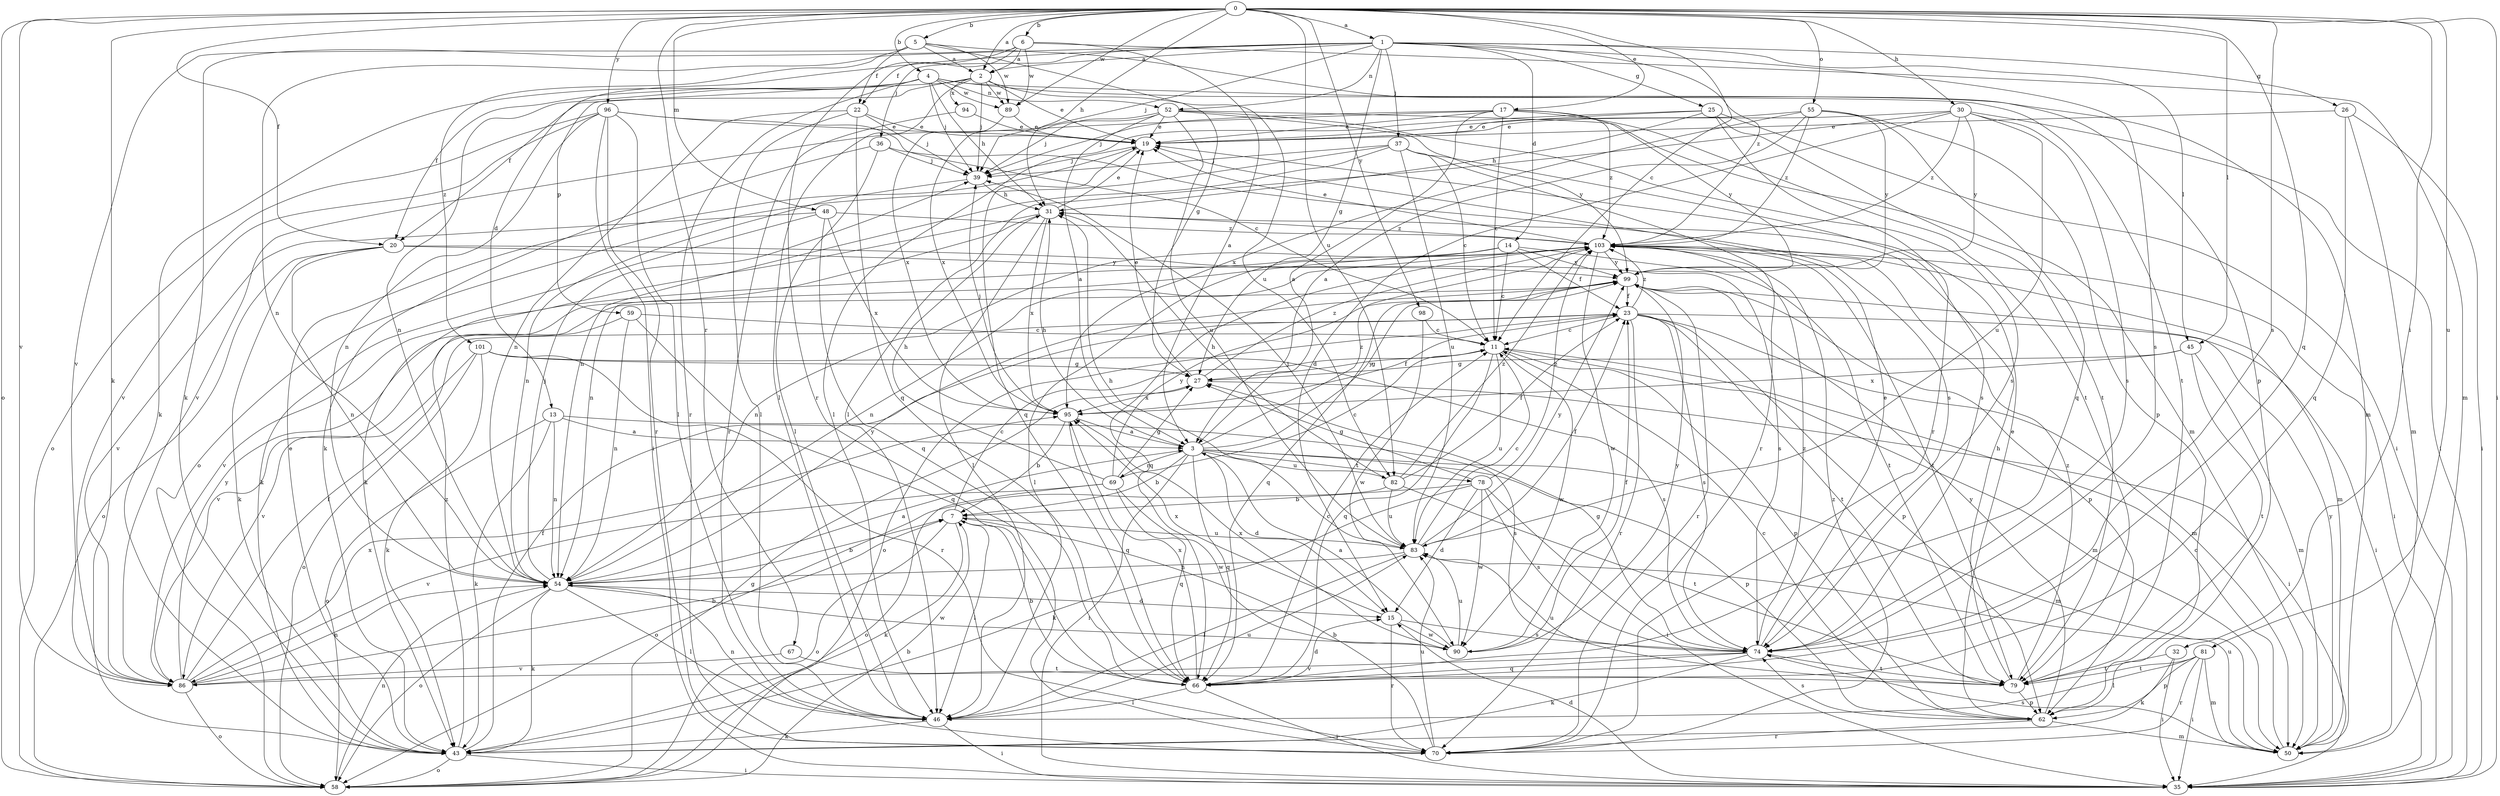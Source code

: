 strict digraph  {
0;
1;
2;
3;
4;
5;
6;
7;
11;
13;
14;
15;
17;
19;
20;
22;
23;
25;
26;
27;
30;
31;
32;
35;
36;
37;
39;
43;
45;
46;
48;
50;
52;
54;
55;
58;
59;
62;
66;
67;
69;
70;
74;
78;
79;
81;
82;
83;
86;
89;
90;
94;
95;
96;
98;
99;
101;
103;
0 -> 1  [label=a];
0 -> 2  [label=a];
0 -> 4  [label=b];
0 -> 5  [label=b];
0 -> 6  [label=b];
0 -> 11  [label=c];
0 -> 17  [label=e];
0 -> 20  [label=f];
0 -> 30  [label=h];
0 -> 31  [label=h];
0 -> 32  [label=i];
0 -> 35  [label=i];
0 -> 43  [label=k];
0 -> 45  [label=l];
0 -> 48  [label=m];
0 -> 55  [label=o];
0 -> 58  [label=o];
0 -> 66  [label=q];
0 -> 67  [label=r];
0 -> 74  [label=s];
0 -> 81  [label=u];
0 -> 82  [label=u];
0 -> 86  [label=v];
0 -> 89  [label=w];
0 -> 96  [label=y];
0 -> 98  [label=y];
1 -> 2  [label=a];
1 -> 13  [label=d];
1 -> 14  [label=d];
1 -> 25  [label=g];
1 -> 26  [label=g];
1 -> 27  [label=g];
1 -> 36  [label=j];
1 -> 37  [label=j];
1 -> 39  [label=j];
1 -> 45  [label=l];
1 -> 52  [label=n];
1 -> 74  [label=s];
1 -> 101  [label=z];
1 -> 103  [label=z];
2 -> 19  [label=e];
2 -> 20  [label=f];
2 -> 39  [label=j];
2 -> 46  [label=l];
2 -> 59  [label=p];
2 -> 82  [label=u];
2 -> 89  [label=w];
2 -> 94  [label=x];
3 -> 7  [label=b];
3 -> 15  [label=d];
3 -> 31  [label=h];
3 -> 35  [label=i];
3 -> 50  [label=m];
3 -> 62  [label=p];
3 -> 66  [label=q];
3 -> 69  [label=r];
3 -> 78  [label=t];
3 -> 82  [label=u];
3 -> 99  [label=y];
3 -> 103  [label=z];
4 -> 20  [label=f];
4 -> 31  [label=h];
4 -> 39  [label=j];
4 -> 43  [label=k];
4 -> 50  [label=m];
4 -> 52  [label=n];
4 -> 54  [label=n];
4 -> 70  [label=r];
4 -> 79  [label=t];
4 -> 89  [label=w];
5 -> 2  [label=a];
5 -> 22  [label=f];
5 -> 27  [label=g];
5 -> 54  [label=n];
5 -> 62  [label=p];
5 -> 86  [label=v];
5 -> 89  [label=w];
6 -> 2  [label=a];
6 -> 3  [label=a];
6 -> 22  [label=f];
6 -> 43  [label=k];
6 -> 50  [label=m];
6 -> 70  [label=r];
6 -> 89  [label=w];
7 -> 11  [label=c];
7 -> 43  [label=k];
7 -> 46  [label=l];
7 -> 58  [label=o];
7 -> 83  [label=u];
11 -> 27  [label=g];
11 -> 50  [label=m];
11 -> 62  [label=p];
11 -> 66  [label=q];
11 -> 83  [label=u];
11 -> 90  [label=w];
13 -> 3  [label=a];
13 -> 43  [label=k];
13 -> 54  [label=n];
13 -> 58  [label=o];
13 -> 74  [label=s];
14 -> 11  [label=c];
14 -> 23  [label=f];
14 -> 46  [label=l];
14 -> 54  [label=n];
14 -> 79  [label=t];
14 -> 99  [label=y];
15 -> 70  [label=r];
15 -> 74  [label=s];
15 -> 90  [label=w];
15 -> 95  [label=x];
17 -> 3  [label=a];
17 -> 11  [label=c];
17 -> 19  [label=e];
17 -> 39  [label=j];
17 -> 79  [label=t];
17 -> 86  [label=v];
17 -> 99  [label=y];
17 -> 103  [label=z];
19 -> 39  [label=j];
19 -> 66  [label=q];
20 -> 43  [label=k];
20 -> 54  [label=n];
20 -> 58  [label=o];
20 -> 74  [label=s];
20 -> 99  [label=y];
22 -> 19  [label=e];
22 -> 39  [label=j];
22 -> 46  [label=l];
22 -> 54  [label=n];
22 -> 66  [label=q];
23 -> 11  [label=c];
23 -> 35  [label=i];
23 -> 50  [label=m];
23 -> 58  [label=o];
23 -> 62  [label=p];
23 -> 70  [label=r];
23 -> 74  [label=s];
23 -> 79  [label=t];
23 -> 103  [label=z];
25 -> 19  [label=e];
25 -> 31  [label=h];
25 -> 35  [label=i];
25 -> 46  [label=l];
25 -> 70  [label=r];
25 -> 79  [label=t];
26 -> 19  [label=e];
26 -> 35  [label=i];
26 -> 50  [label=m];
26 -> 66  [label=q];
27 -> 19  [label=e];
27 -> 35  [label=i];
27 -> 95  [label=x];
27 -> 103  [label=z];
30 -> 15  [label=d];
30 -> 19  [label=e];
30 -> 35  [label=i];
30 -> 46  [label=l];
30 -> 74  [label=s];
30 -> 83  [label=u];
30 -> 99  [label=y];
30 -> 103  [label=z];
31 -> 19  [label=e];
31 -> 43  [label=k];
31 -> 46  [label=l];
31 -> 54  [label=n];
31 -> 95  [label=x];
31 -> 103  [label=z];
32 -> 35  [label=i];
32 -> 43  [label=k];
32 -> 79  [label=t];
35 -> 15  [label=d];
36 -> 39  [label=j];
36 -> 43  [label=k];
36 -> 46  [label=l];
36 -> 74  [label=s];
37 -> 11  [label=c];
37 -> 39  [label=j];
37 -> 54  [label=n];
37 -> 58  [label=o];
37 -> 70  [label=r];
37 -> 74  [label=s];
37 -> 83  [label=u];
39 -> 31  [label=h];
39 -> 54  [label=n];
43 -> 19  [label=e];
43 -> 23  [label=f];
43 -> 35  [label=i];
43 -> 58  [label=o];
43 -> 103  [label=z];
45 -> 27  [label=g];
45 -> 50  [label=m];
45 -> 79  [label=t];
45 -> 95  [label=x];
46 -> 35  [label=i];
46 -> 43  [label=k];
46 -> 54  [label=n];
46 -> 83  [label=u];
48 -> 43  [label=k];
48 -> 66  [label=q];
48 -> 86  [label=v];
48 -> 95  [label=x];
48 -> 103  [label=z];
50 -> 11  [label=c];
50 -> 74  [label=s];
50 -> 83  [label=u];
50 -> 99  [label=y];
52 -> 3  [label=a];
52 -> 19  [label=e];
52 -> 39  [label=j];
52 -> 50  [label=m];
52 -> 74  [label=s];
52 -> 83  [label=u];
52 -> 95  [label=x];
52 -> 99  [label=y];
54 -> 3  [label=a];
54 -> 7  [label=b];
54 -> 15  [label=d];
54 -> 39  [label=j];
54 -> 43  [label=k];
54 -> 46  [label=l];
54 -> 58  [label=o];
54 -> 90  [label=w];
54 -> 99  [label=y];
55 -> 3  [label=a];
55 -> 19  [label=e];
55 -> 62  [label=p];
55 -> 66  [label=q];
55 -> 95  [label=x];
55 -> 99  [label=y];
55 -> 103  [label=z];
58 -> 7  [label=b];
58 -> 27  [label=g];
58 -> 54  [label=n];
59 -> 11  [label=c];
59 -> 54  [label=n];
59 -> 66  [label=q];
59 -> 86  [label=v];
62 -> 11  [label=c];
62 -> 19  [label=e];
62 -> 50  [label=m];
62 -> 70  [label=r];
62 -> 74  [label=s];
62 -> 99  [label=y];
66 -> 7  [label=b];
66 -> 11  [label=c];
66 -> 15  [label=d];
66 -> 35  [label=i];
66 -> 46  [label=l];
66 -> 95  [label=x];
67 -> 79  [label=t];
67 -> 86  [label=v];
69 -> 11  [label=c];
69 -> 27  [label=g];
69 -> 31  [label=h];
69 -> 58  [label=o];
69 -> 66  [label=q];
69 -> 86  [label=v];
69 -> 90  [label=w];
69 -> 99  [label=y];
70 -> 7  [label=b];
70 -> 83  [label=u];
70 -> 103  [label=z];
74 -> 19  [label=e];
74 -> 27  [label=g];
74 -> 43  [label=k];
74 -> 66  [label=q];
74 -> 79  [label=t];
74 -> 86  [label=v];
74 -> 103  [label=z];
78 -> 7  [label=b];
78 -> 15  [label=d];
78 -> 27  [label=g];
78 -> 35  [label=i];
78 -> 43  [label=k];
78 -> 74  [label=s];
78 -> 90  [label=w];
78 -> 103  [label=z];
79 -> 31  [label=h];
79 -> 62  [label=p];
79 -> 83  [label=u];
79 -> 103  [label=z];
81 -> 35  [label=i];
81 -> 46  [label=l];
81 -> 50  [label=m];
81 -> 62  [label=p];
81 -> 70  [label=r];
81 -> 79  [label=t];
82 -> 23  [label=f];
82 -> 31  [label=h];
82 -> 58  [label=o];
82 -> 79  [label=t];
82 -> 83  [label=u];
82 -> 103  [label=z];
83 -> 11  [label=c];
83 -> 23  [label=f];
83 -> 31  [label=h];
83 -> 39  [label=j];
83 -> 46  [label=l];
83 -> 54  [label=n];
83 -> 99  [label=y];
86 -> 7  [label=b];
86 -> 23  [label=f];
86 -> 54  [label=n];
86 -> 58  [label=o];
86 -> 95  [label=x];
86 -> 99  [label=y];
89 -> 19  [label=e];
89 -> 95  [label=x];
90 -> 3  [label=a];
90 -> 23  [label=f];
90 -> 83  [label=u];
90 -> 95  [label=x];
90 -> 99  [label=y];
94 -> 19  [label=e];
94 -> 70  [label=r];
95 -> 3  [label=a];
95 -> 7  [label=b];
95 -> 23  [label=f];
95 -> 39  [label=j];
95 -> 66  [label=q];
96 -> 11  [label=c];
96 -> 19  [label=e];
96 -> 35  [label=i];
96 -> 46  [label=l];
96 -> 54  [label=n];
96 -> 58  [label=o];
96 -> 70  [label=r];
96 -> 86  [label=v];
98 -> 11  [label=c];
98 -> 90  [label=w];
99 -> 23  [label=f];
99 -> 62  [label=p];
99 -> 66  [label=q];
99 -> 70  [label=r];
101 -> 27  [label=g];
101 -> 43  [label=k];
101 -> 58  [label=o];
101 -> 70  [label=r];
101 -> 74  [label=s];
101 -> 86  [label=v];
103 -> 19  [label=e];
103 -> 35  [label=i];
103 -> 50  [label=m];
103 -> 54  [label=n];
103 -> 66  [label=q];
103 -> 79  [label=t];
103 -> 86  [label=v];
103 -> 90  [label=w];
103 -> 99  [label=y];
}
